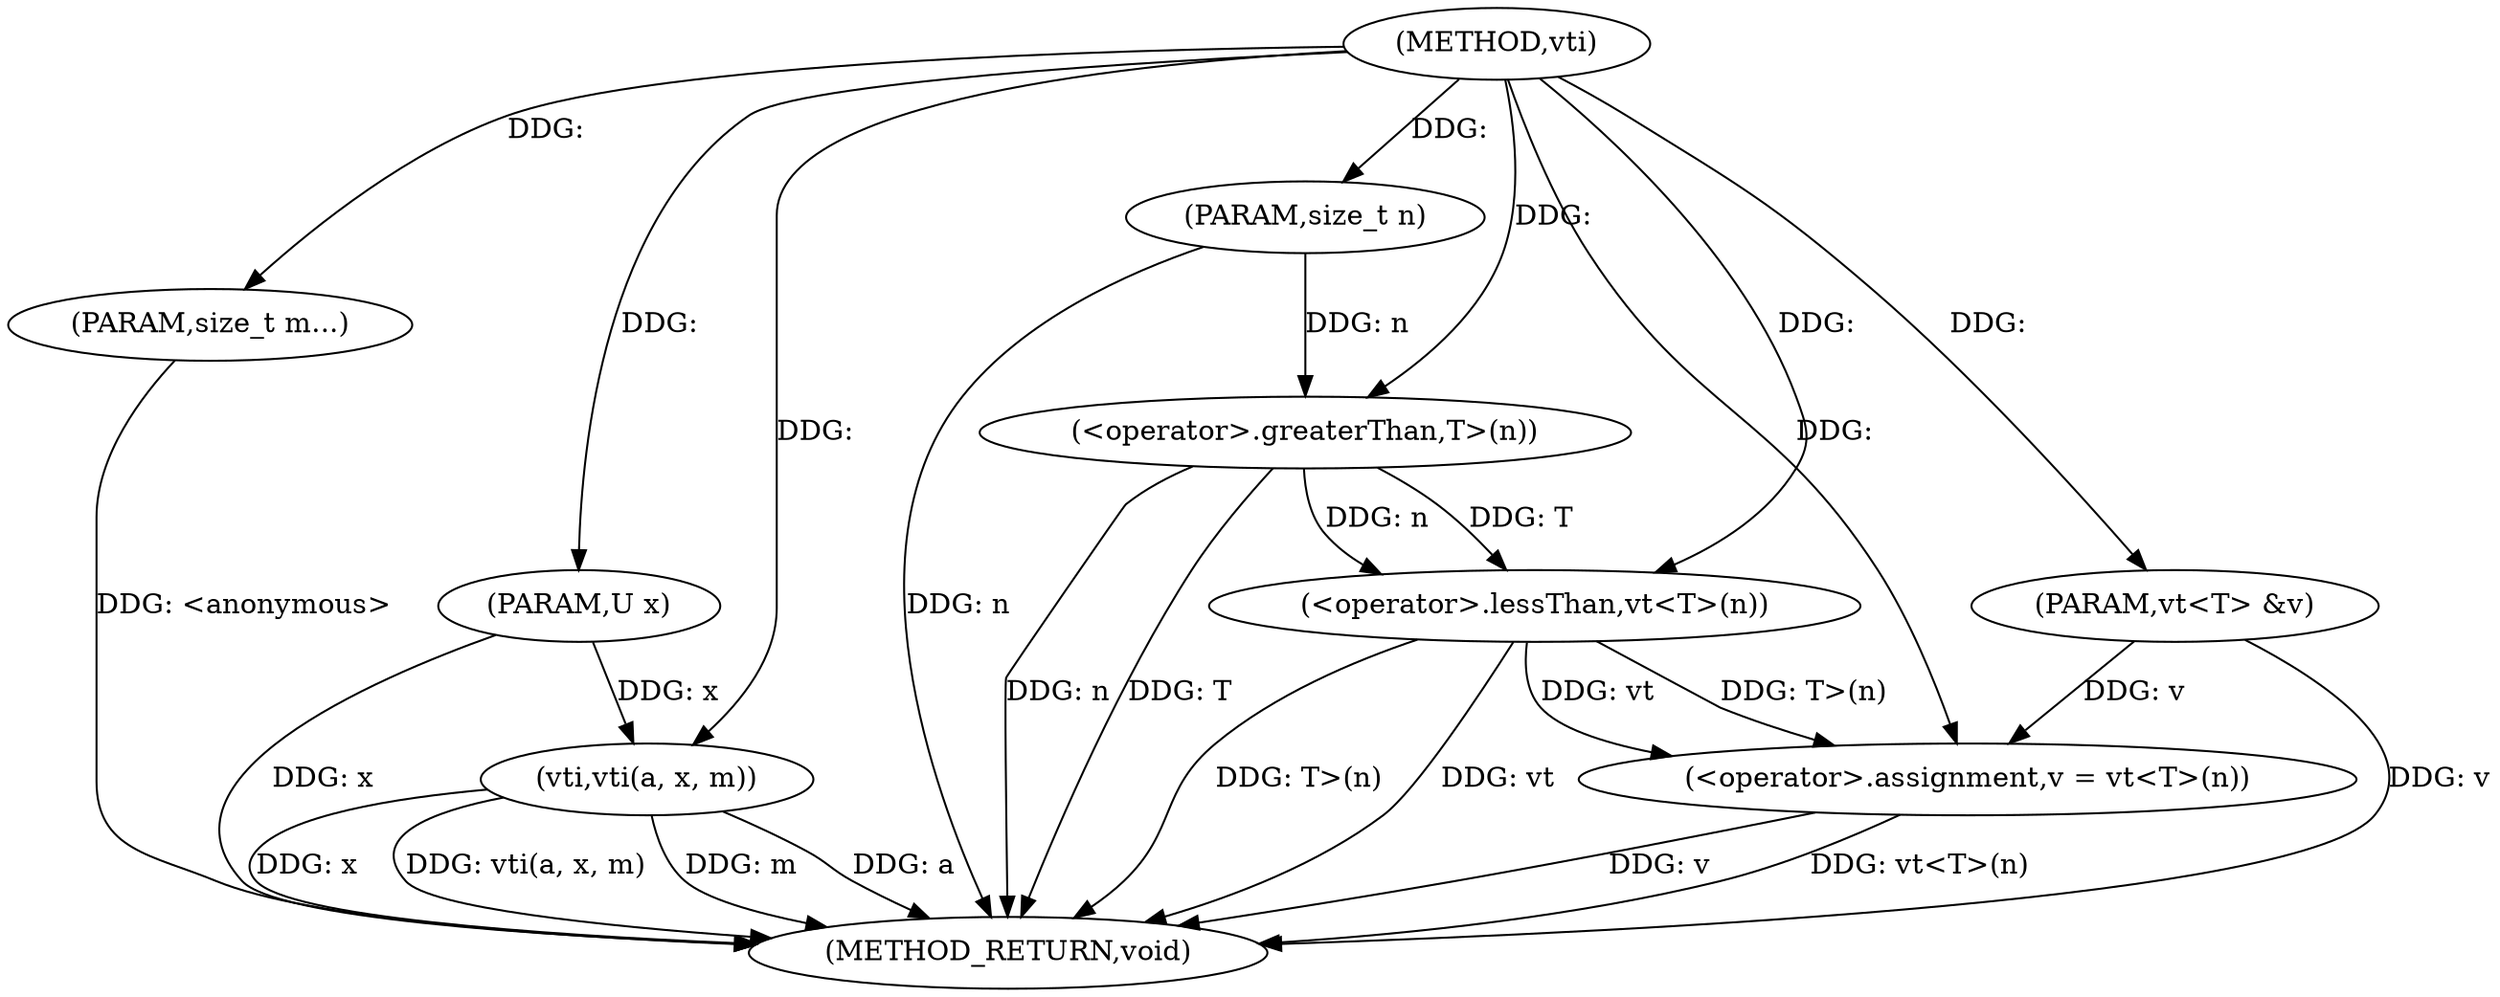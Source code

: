 digraph "vti" {  
"1000379" [label = "(METHOD,vti)" ]
"1000396" [label = "(METHOD_RETURN,void)" ]
"1000380" [label = "(PARAM,vt<T> &v)" ]
"1000381" [label = "(PARAM,U x)" ]
"1000382" [label = "(PARAM,size_t n)" ]
"1000383" [label = "(PARAM,size_t m...)" ]
"1000385" [label = "(<operator>.assignment,v = vt<T>(n))" ]
"1000392" [label = "(vti,vti(a, x, m))" ]
"1000387" [label = "(<operator>.lessThan,vt<T>(n))" ]
"1000389" [label = "(<operator>.greaterThan,T>(n))" ]
  "1000380" -> "1000396"  [ label = "DDG: v"] 
  "1000381" -> "1000396"  [ label = "DDG: x"] 
  "1000382" -> "1000396"  [ label = "DDG: n"] 
  "1000383" -> "1000396"  [ label = "DDG: <anonymous>"] 
  "1000385" -> "1000396"  [ label = "DDG: v"] 
  "1000389" -> "1000396"  [ label = "DDG: n"] 
  "1000387" -> "1000396"  [ label = "DDG: T>(n)"] 
  "1000385" -> "1000396"  [ label = "DDG: vt<T>(n)"] 
  "1000392" -> "1000396"  [ label = "DDG: a"] 
  "1000392" -> "1000396"  [ label = "DDG: x"] 
  "1000392" -> "1000396"  [ label = "DDG: vti(a, x, m)"] 
  "1000389" -> "1000396"  [ label = "DDG: T"] 
  "1000392" -> "1000396"  [ label = "DDG: m"] 
  "1000387" -> "1000396"  [ label = "DDG: vt"] 
  "1000379" -> "1000380"  [ label = "DDG: "] 
  "1000379" -> "1000381"  [ label = "DDG: "] 
  "1000379" -> "1000382"  [ label = "DDG: "] 
  "1000379" -> "1000383"  [ label = "DDG: "] 
  "1000387" -> "1000385"  [ label = "DDG: T>(n)"] 
  "1000387" -> "1000385"  [ label = "DDG: vt"] 
  "1000380" -> "1000385"  [ label = "DDG: v"] 
  "1000379" -> "1000385"  [ label = "DDG: "] 
  "1000379" -> "1000392"  [ label = "DDG: "] 
  "1000381" -> "1000392"  [ label = "DDG: x"] 
  "1000379" -> "1000387"  [ label = "DDG: "] 
  "1000389" -> "1000387"  [ label = "DDG: T"] 
  "1000389" -> "1000387"  [ label = "DDG: n"] 
  "1000379" -> "1000389"  [ label = "DDG: "] 
  "1000382" -> "1000389"  [ label = "DDG: n"] 
}
